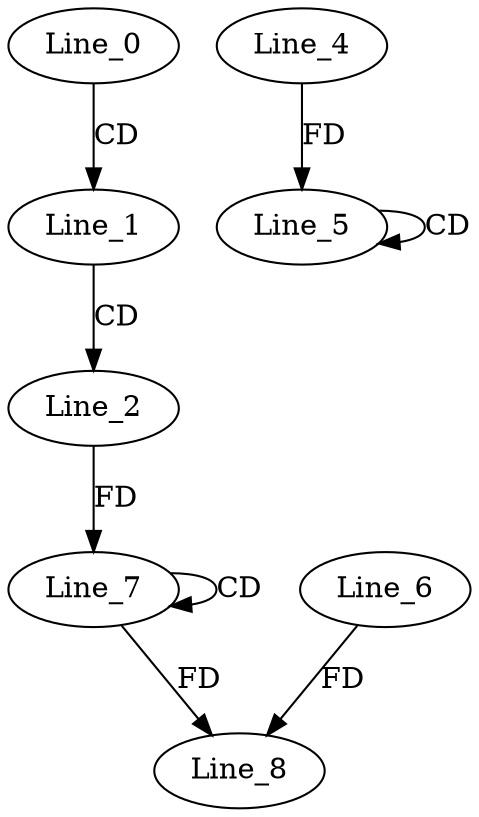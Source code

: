digraph G {
  Line_0;
  Line_1;
  Line_2;
  Line_5;
  Line_5;
  Line_4;
  Line_7;
  Line_7;
  Line_8;
  Line_6;
  Line_0 -> Line_1 [ label="CD" ];
  Line_1 -> Line_2 [ label="CD" ];
  Line_5 -> Line_5 [ label="CD" ];
  Line_4 -> Line_5 [ label="FD" ];
  Line_7 -> Line_7 [ label="CD" ];
  Line_2 -> Line_7 [ label="FD" ];
  Line_7 -> Line_8 [ label="FD" ];
  Line_6 -> Line_8 [ label="FD" ];
}
